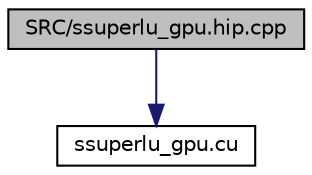 digraph "SRC/ssuperlu_gpu.hip.cpp"
{
 // LATEX_PDF_SIZE
  edge [fontname="Helvetica",fontsize="10",labelfontname="Helvetica",labelfontsize="10"];
  node [fontname="Helvetica",fontsize="10",shape=record];
  Node1 [label="SRC/ssuperlu_gpu.hip.cpp",height=0.2,width=0.4,color="black", fillcolor="grey75", style="filled", fontcolor="black",tooltip=" "];
  Node1 -> Node2 [color="midnightblue",fontsize="10",style="solid",fontname="Helvetica"];
  Node2 [label="ssuperlu_gpu.cu",height=0.2,width=0.4,color="black", fillcolor="white", style="filled",URL="$ssuperlu__gpu_8cu.html",tooltip=" "];
}
